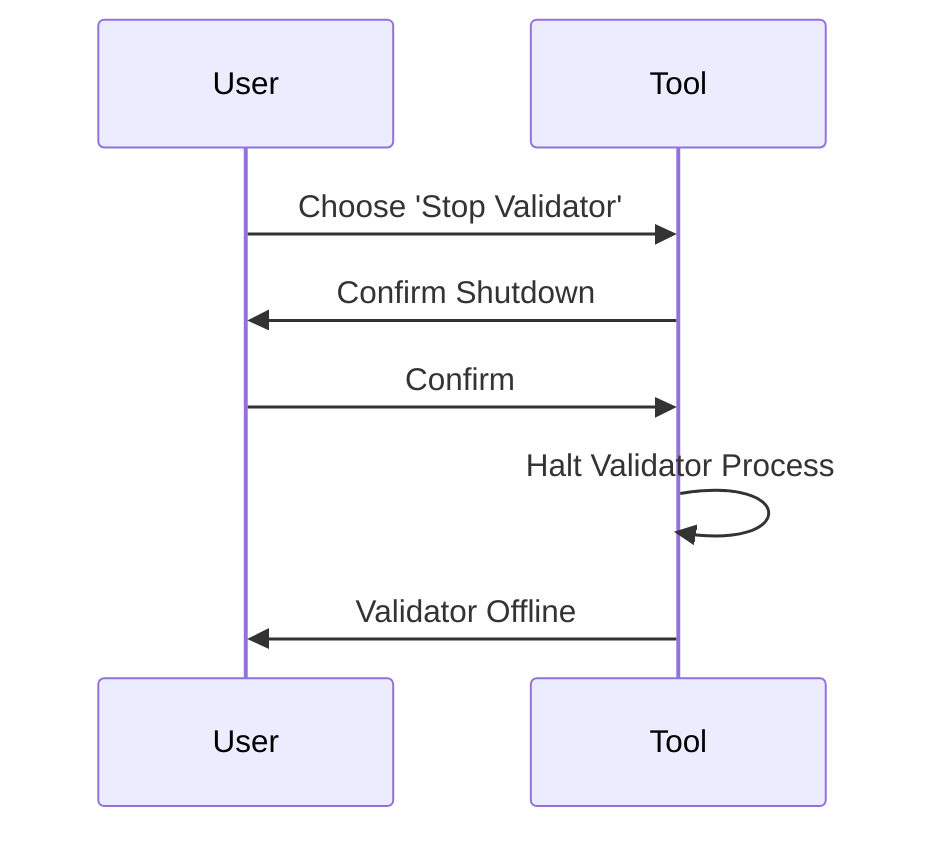 sequenceDiagram
    participant User
    participant Tool
    User->>Tool: Choose 'Stop Validator'
    Tool->>User: Confirm Shutdown
    User->>Tool: Confirm
    Tool->>Tool: Halt Validator Process
    Tool->>User: Validator Offline